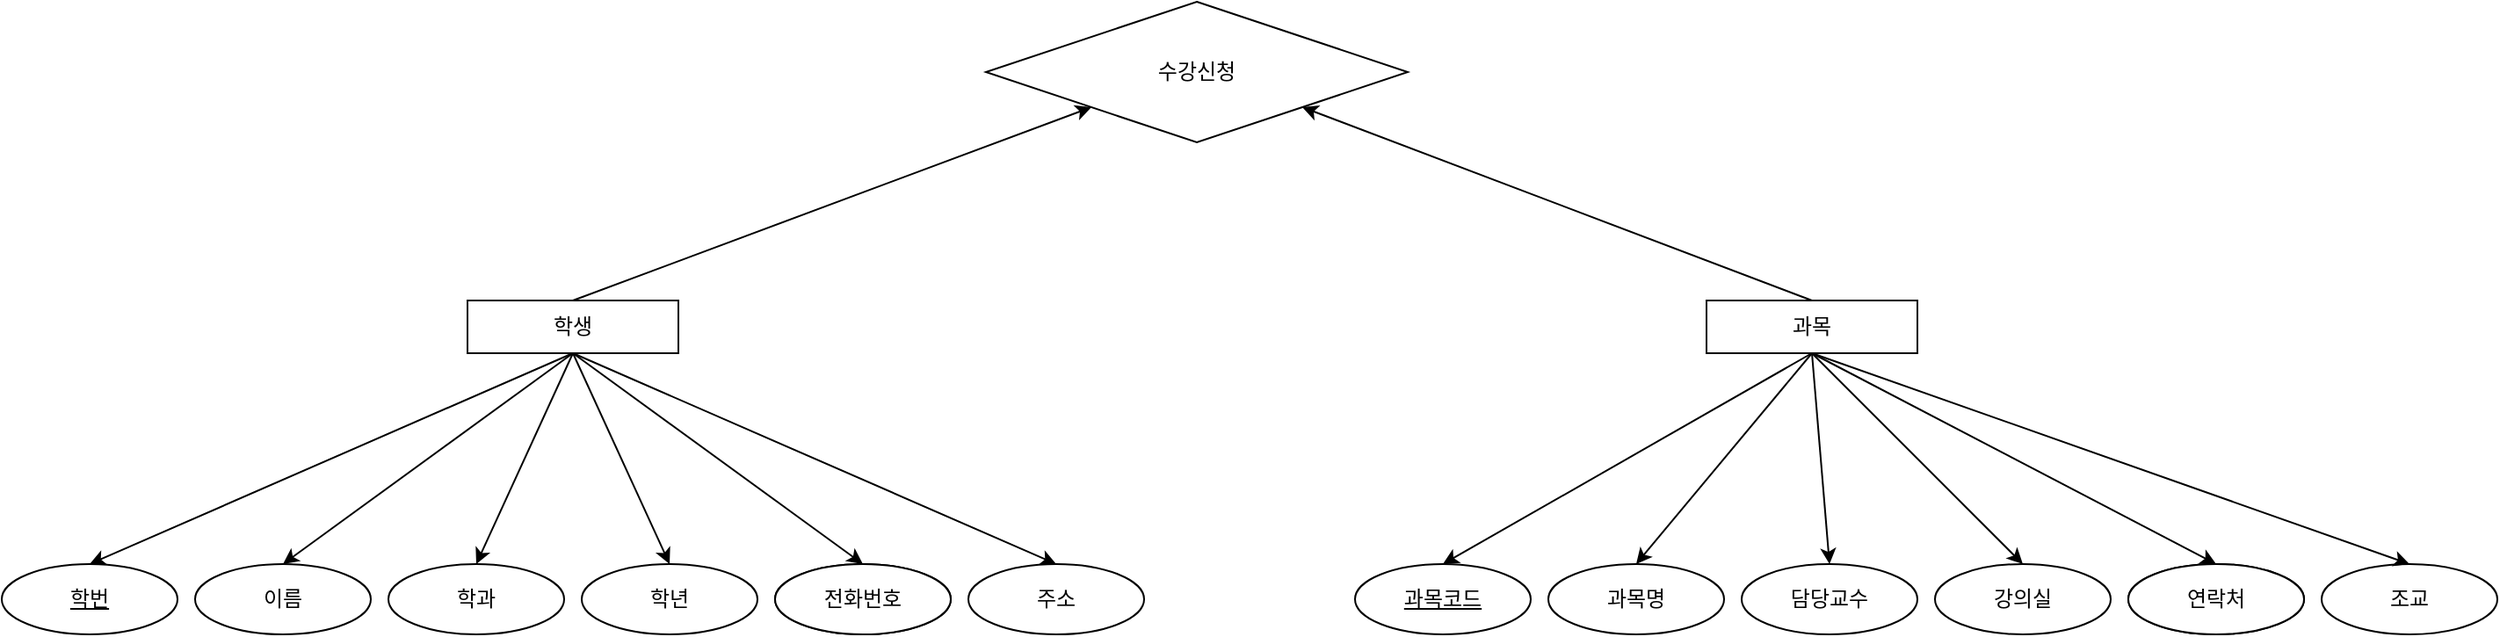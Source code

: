 <mxfile version="21.2.1" type="device">
  <diagram name="페이지-1" id="6Ru7iACwMNZeYcBeZx_Y">
    <mxGraphModel dx="2049" dy="1126" grid="1" gridSize="10" guides="1" tooltips="1" connect="1" arrows="1" fold="1" page="1" pageScale="1" pageWidth="4681" pageHeight="3300" math="0" shadow="0">
      <root>
        <mxCell id="0" />
        <mxCell id="1" parent="0" />
        <mxCell id="IDPkLznbfPRoEY9YvStn-118" style="rounded=0;orthogonalLoop=1;jettySize=auto;html=1;entryX=0.5;entryY=0;entryDx=0;entryDy=0;exitX=0.5;exitY=1;exitDx=0;exitDy=0;" edge="1" parent="1" source="IDPkLznbfPRoEY9YvStn-99" target="IDPkLznbfPRoEY9YvStn-103">
          <mxGeometry relative="1" as="geometry" />
        </mxCell>
        <mxCell id="IDPkLznbfPRoEY9YvStn-141" style="rounded=0;orthogonalLoop=1;jettySize=auto;html=1;entryX=1;entryY=1;entryDx=0;entryDy=0;exitX=0.5;exitY=0;exitDx=0;exitDy=0;" edge="1" parent="1" source="IDPkLznbfPRoEY9YvStn-99" target="IDPkLznbfPRoEY9YvStn-139">
          <mxGeometry relative="1" as="geometry" />
        </mxCell>
        <mxCell id="IDPkLznbfPRoEY9YvStn-99" value="과목" style="whiteSpace=wrap;html=1;align=center;" vertex="1" parent="1">
          <mxGeometry x="1090" y="270" width="120" height="30" as="geometry" />
        </mxCell>
        <mxCell id="IDPkLznbfPRoEY9YvStn-102" value="과목명" style="ellipse;whiteSpace=wrap;html=1;align=center;" vertex="1" parent="1">
          <mxGeometry x="1000" y="420" width="100" height="40" as="geometry" />
        </mxCell>
        <mxCell id="IDPkLznbfPRoEY9YvStn-103" value="과목코드" style="ellipse;whiteSpace=wrap;html=1;align=center;fontStyle=4;" vertex="1" parent="1">
          <mxGeometry x="890" y="420" width="100" height="40" as="geometry" />
        </mxCell>
        <mxCell id="IDPkLznbfPRoEY9YvStn-105" value="담당교수" style="ellipse;whiteSpace=wrap;html=1;align=center;" vertex="1" parent="1">
          <mxGeometry x="1110" y="420" width="100" height="40" as="geometry" />
        </mxCell>
        <mxCell id="IDPkLznbfPRoEY9YvStn-106" value="강의실" style="ellipse;whiteSpace=wrap;html=1;align=center;" vertex="1" parent="1">
          <mxGeometry x="1220" y="420" width="100" height="40" as="geometry" />
        </mxCell>
        <mxCell id="IDPkLznbfPRoEY9YvStn-109" value="전화번호" style="ellipse;whiteSpace=wrap;html=1;align=center;" vertex="1" parent="1">
          <mxGeometry x="1330" y="420" width="100" height="40" as="geometry" />
        </mxCell>
        <mxCell id="IDPkLznbfPRoEY9YvStn-113" value="연락처" style="ellipse;whiteSpace=wrap;html=1;align=center;" vertex="1" parent="1">
          <mxGeometry x="1330" y="420" width="100" height="40" as="geometry" />
        </mxCell>
        <mxCell id="IDPkLznbfPRoEY9YvStn-116" value="조교" style="ellipse;whiteSpace=wrap;html=1;align=center;" vertex="1" parent="1">
          <mxGeometry x="1440" y="420" width="100" height="40" as="geometry" />
        </mxCell>
        <mxCell id="IDPkLznbfPRoEY9YvStn-120" style="rounded=0;orthogonalLoop=1;jettySize=auto;html=1;exitX=0.5;exitY=1;exitDx=0;exitDy=0;entryX=0.5;entryY=0;entryDx=0;entryDy=0;" edge="1" parent="1" source="IDPkLznbfPRoEY9YvStn-99" target="IDPkLznbfPRoEY9YvStn-102">
          <mxGeometry relative="1" as="geometry">
            <mxPoint x="1025" y="300" as="sourcePoint" />
            <mxPoint x="1015" y="390" as="targetPoint" />
          </mxGeometry>
        </mxCell>
        <mxCell id="IDPkLznbfPRoEY9YvStn-121" style="rounded=0;orthogonalLoop=1;jettySize=auto;html=1;exitX=0.5;exitY=1;exitDx=0;exitDy=0;entryX=0.5;entryY=0;entryDx=0;entryDy=0;" edge="1" parent="1" source="IDPkLznbfPRoEY9YvStn-99" target="IDPkLznbfPRoEY9YvStn-105">
          <mxGeometry relative="1" as="geometry">
            <mxPoint x="1033" y="301" as="sourcePoint" />
            <mxPoint x="1125" y="390" as="targetPoint" />
          </mxGeometry>
        </mxCell>
        <mxCell id="IDPkLznbfPRoEY9YvStn-122" style="rounded=0;orthogonalLoop=1;jettySize=auto;html=1;entryX=0.5;entryY=0;entryDx=0;entryDy=0;exitX=0.5;exitY=1;exitDx=0;exitDy=0;" edge="1" parent="1" source="IDPkLznbfPRoEY9YvStn-99" target="IDPkLznbfPRoEY9YvStn-106">
          <mxGeometry relative="1" as="geometry">
            <mxPoint x="1275" y="290" as="sourcePoint" />
            <mxPoint x="1235" y="390" as="targetPoint" />
          </mxGeometry>
        </mxCell>
        <mxCell id="IDPkLznbfPRoEY9YvStn-123" style="rounded=0;orthogonalLoop=1;jettySize=auto;html=1;exitX=0.5;exitY=1;exitDx=0;exitDy=0;entryX=0.5;entryY=0;entryDx=0;entryDy=0;" edge="1" parent="1" source="IDPkLznbfPRoEY9YvStn-99" target="IDPkLznbfPRoEY9YvStn-113">
          <mxGeometry relative="1" as="geometry">
            <mxPoint x="1075" y="290" as="sourcePoint" />
            <mxPoint x="1365" y="380" as="targetPoint" />
          </mxGeometry>
        </mxCell>
        <mxCell id="IDPkLznbfPRoEY9YvStn-124" style="rounded=0;orthogonalLoop=1;jettySize=auto;html=1;exitX=0.5;exitY=1;exitDx=0;exitDy=0;entryX=0.5;entryY=0;entryDx=0;entryDy=0;" edge="1" parent="1" source="IDPkLznbfPRoEY9YvStn-99" target="IDPkLznbfPRoEY9YvStn-116">
          <mxGeometry relative="1" as="geometry">
            <mxPoint x="1085" y="285" as="sourcePoint" />
            <mxPoint x="1455" y="390" as="targetPoint" />
          </mxGeometry>
        </mxCell>
        <mxCell id="IDPkLznbfPRoEY9YvStn-125" style="rounded=0;orthogonalLoop=1;jettySize=auto;html=1;entryX=0.5;entryY=0;entryDx=0;entryDy=0;exitX=0.5;exitY=1;exitDx=0;exitDy=0;" edge="1" source="IDPkLznbfPRoEY9YvStn-126" target="IDPkLznbfPRoEY9YvStn-128" parent="1">
          <mxGeometry relative="1" as="geometry" />
        </mxCell>
        <mxCell id="IDPkLznbfPRoEY9YvStn-140" value="" style="rounded=0;orthogonalLoop=1;jettySize=auto;html=1;entryX=0;entryY=1;entryDx=0;entryDy=0;exitX=0.5;exitY=0;exitDx=0;exitDy=0;" edge="1" parent="1" source="IDPkLznbfPRoEY9YvStn-126" target="IDPkLznbfPRoEY9YvStn-139">
          <mxGeometry relative="1" as="geometry" />
        </mxCell>
        <mxCell id="IDPkLznbfPRoEY9YvStn-126" value="학생" style="whiteSpace=wrap;html=1;align=center;" vertex="1" parent="1">
          <mxGeometry x="385" y="270" width="120" height="30" as="geometry" />
        </mxCell>
        <mxCell id="IDPkLznbfPRoEY9YvStn-127" value="이름" style="ellipse;whiteSpace=wrap;html=1;align=center;" vertex="1" parent="1">
          <mxGeometry x="230" y="420" width="100" height="40" as="geometry" />
        </mxCell>
        <mxCell id="IDPkLznbfPRoEY9YvStn-128" value="학번" style="ellipse;whiteSpace=wrap;html=1;align=center;fontStyle=4;" vertex="1" parent="1">
          <mxGeometry x="120" y="420" width="100" height="40" as="geometry" />
        </mxCell>
        <mxCell id="IDPkLznbfPRoEY9YvStn-129" value="학과" style="ellipse;whiteSpace=wrap;html=1;align=center;" vertex="1" parent="1">
          <mxGeometry x="340" y="420" width="100" height="40" as="geometry" />
        </mxCell>
        <mxCell id="IDPkLznbfPRoEY9YvStn-130" value="학년" style="ellipse;whiteSpace=wrap;html=1;align=center;" vertex="1" parent="1">
          <mxGeometry x="450" y="420" width="100" height="40" as="geometry" />
        </mxCell>
        <mxCell id="IDPkLznbfPRoEY9YvStn-131" value="전화번호" style="ellipse;whiteSpace=wrap;html=1;align=center;" vertex="1" parent="1">
          <mxGeometry x="560" y="420" width="100" height="40" as="geometry" />
        </mxCell>
        <mxCell id="IDPkLznbfPRoEY9YvStn-132" value="전화번호" style="ellipse;whiteSpace=wrap;html=1;align=center;" vertex="1" parent="1">
          <mxGeometry x="560" y="420" width="100" height="40" as="geometry" />
        </mxCell>
        <mxCell id="IDPkLznbfPRoEY9YvStn-133" value="주소" style="ellipse;whiteSpace=wrap;html=1;align=center;" vertex="1" parent="1">
          <mxGeometry x="670" y="420" width="100" height="40" as="geometry" />
        </mxCell>
        <mxCell id="IDPkLznbfPRoEY9YvStn-134" style="rounded=0;orthogonalLoop=1;jettySize=auto;html=1;exitX=0.5;exitY=1;exitDx=0;exitDy=0;entryX=0.5;entryY=0;entryDx=0;entryDy=0;" edge="1" source="IDPkLznbfPRoEY9YvStn-126" target="IDPkLznbfPRoEY9YvStn-127" parent="1">
          <mxGeometry relative="1" as="geometry">
            <mxPoint x="195" y="310" as="sourcePoint" />
            <mxPoint x="185" y="400" as="targetPoint" />
          </mxGeometry>
        </mxCell>
        <mxCell id="IDPkLznbfPRoEY9YvStn-135" style="rounded=0;orthogonalLoop=1;jettySize=auto;html=1;exitX=0.5;exitY=1;exitDx=0;exitDy=0;entryX=0.5;entryY=0;entryDx=0;entryDy=0;" edge="1" source="IDPkLznbfPRoEY9YvStn-126" target="IDPkLznbfPRoEY9YvStn-129" parent="1">
          <mxGeometry relative="1" as="geometry">
            <mxPoint x="203" y="311" as="sourcePoint" />
            <mxPoint x="295" y="400" as="targetPoint" />
          </mxGeometry>
        </mxCell>
        <mxCell id="IDPkLznbfPRoEY9YvStn-136" style="rounded=0;orthogonalLoop=1;jettySize=auto;html=1;entryX=0.5;entryY=0;entryDx=0;entryDy=0;" edge="1" target="IDPkLznbfPRoEY9YvStn-130" parent="1">
          <mxGeometry relative="1" as="geometry">
            <mxPoint x="445" y="300" as="sourcePoint" />
            <mxPoint x="405" y="400" as="targetPoint" />
          </mxGeometry>
        </mxCell>
        <mxCell id="IDPkLznbfPRoEY9YvStn-137" style="rounded=0;orthogonalLoop=1;jettySize=auto;html=1;exitX=0.5;exitY=1;exitDx=0;exitDy=0;entryX=0.5;entryY=0;entryDx=0;entryDy=0;" edge="1" source="IDPkLznbfPRoEY9YvStn-126" target="IDPkLznbfPRoEY9YvStn-132" parent="1">
          <mxGeometry relative="1" as="geometry">
            <mxPoint x="245" y="300" as="sourcePoint" />
            <mxPoint x="535" y="390" as="targetPoint" />
          </mxGeometry>
        </mxCell>
        <mxCell id="IDPkLznbfPRoEY9YvStn-138" style="rounded=0;orthogonalLoop=1;jettySize=auto;html=1;exitX=0.5;exitY=1;exitDx=0;exitDy=0;entryX=0.5;entryY=0;entryDx=0;entryDy=0;" edge="1" source="IDPkLznbfPRoEY9YvStn-126" target="IDPkLznbfPRoEY9YvStn-133" parent="1">
          <mxGeometry relative="1" as="geometry">
            <mxPoint x="255" y="295" as="sourcePoint" />
            <mxPoint x="625" y="400" as="targetPoint" />
          </mxGeometry>
        </mxCell>
        <mxCell id="IDPkLznbfPRoEY9YvStn-139" value="수강신청" style="rhombus;whiteSpace=wrap;html=1;" vertex="1" parent="1">
          <mxGeometry x="680" y="100" width="240" height="80" as="geometry" />
        </mxCell>
      </root>
    </mxGraphModel>
  </diagram>
</mxfile>
